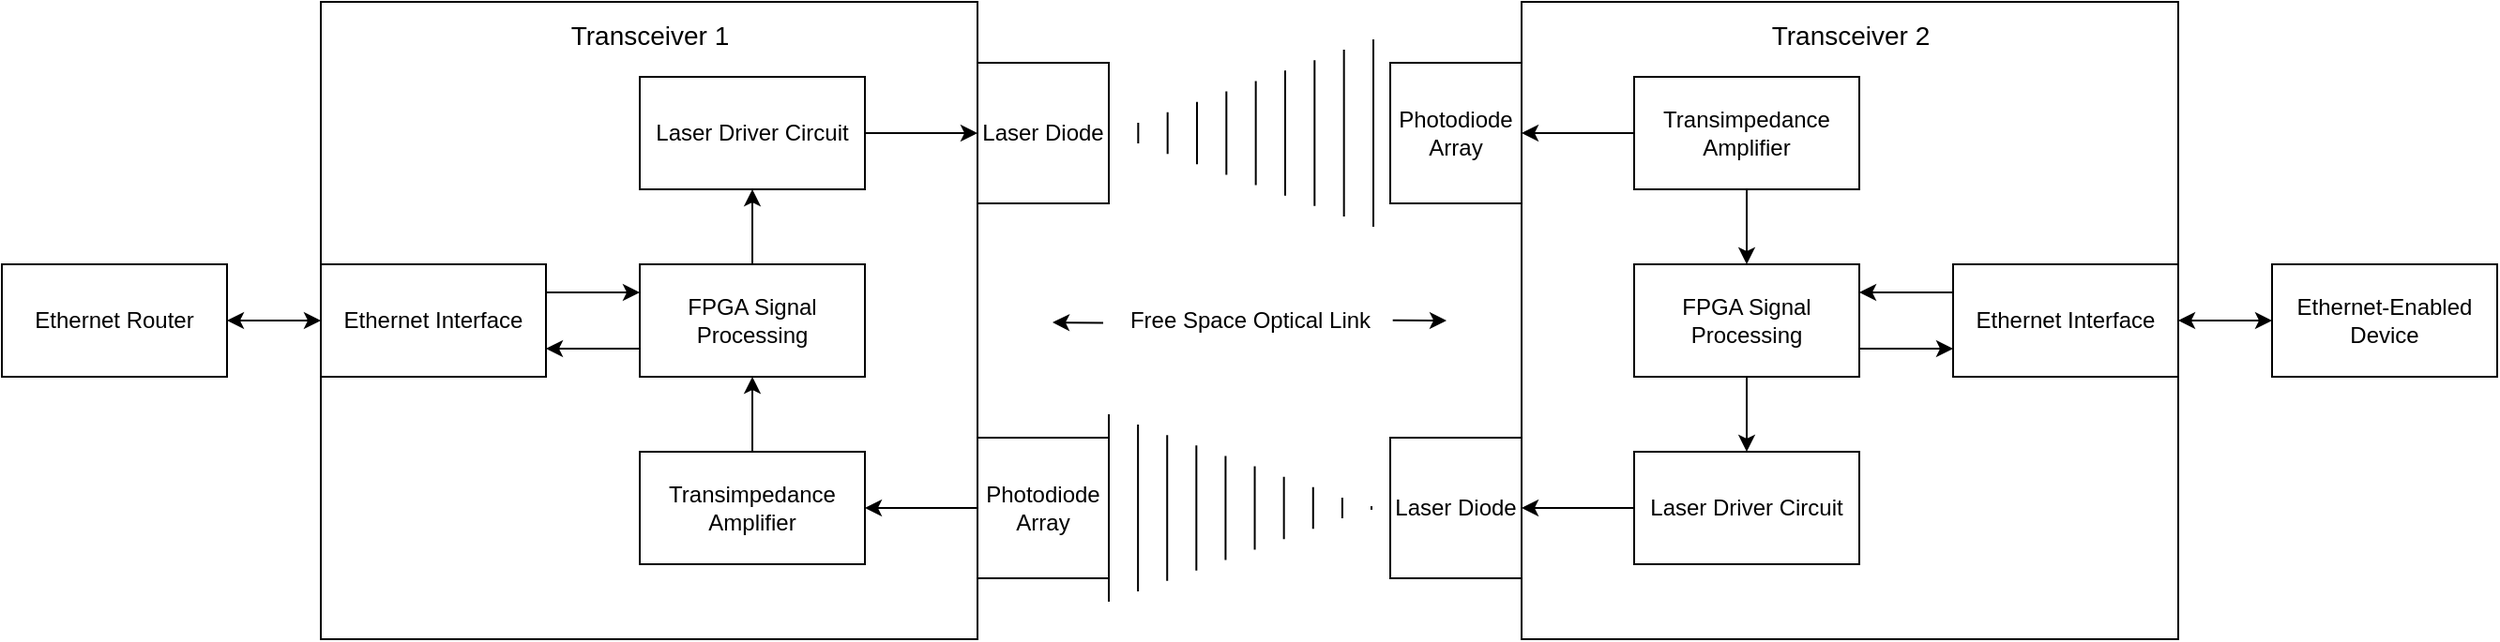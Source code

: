 <mxfile version="28.0.4">
  <diagram name="Page-1" id="-CI-L2eXxgEZeoqaboXp">
    <mxGraphModel dx="1123" dy="673" grid="1" gridSize="10" guides="1" tooltips="1" connect="1" arrows="1" fold="1" page="1" pageScale="1" pageWidth="850" pageHeight="1100" math="0" shadow="0">
      <root>
        <mxCell id="0" />
        <mxCell id="1" parent="0" />
        <mxCell id="Y1G2BeYtlVUQn7QtaV9z-8" value="" style="group" vertex="1" connectable="0" parent="1">
          <mxGeometry x="170" y="60" width="560" height="340" as="geometry" />
        </mxCell>
        <mxCell id="Y1G2BeYtlVUQn7QtaV9z-7" value="" style="rounded=0;whiteSpace=wrap;html=1;" vertex="1" parent="Y1G2BeYtlVUQn7QtaV9z-8">
          <mxGeometry width="350" height="340" as="geometry" />
        </mxCell>
        <mxCell id="Y1G2BeYtlVUQn7QtaV9z-11" style="edgeStyle=orthogonalEdgeStyle;rounded=0;orthogonalLoop=1;jettySize=auto;html=1;exitX=1;exitY=0.25;exitDx=0;exitDy=0;entryX=0;entryY=0.25;entryDx=0;entryDy=0;" edge="1" parent="Y1G2BeYtlVUQn7QtaV9z-8" source="Y1G2BeYtlVUQn7QtaV9z-1" target="Y1G2BeYtlVUQn7QtaV9z-2">
          <mxGeometry relative="1" as="geometry" />
        </mxCell>
        <mxCell id="Y1G2BeYtlVUQn7QtaV9z-1" value="Ethernet Interface" style="rounded=0;whiteSpace=wrap;html=1;" vertex="1" parent="Y1G2BeYtlVUQn7QtaV9z-8">
          <mxGeometry y="140" width="120" height="60" as="geometry" />
        </mxCell>
        <mxCell id="Y1G2BeYtlVUQn7QtaV9z-12" style="edgeStyle=orthogonalEdgeStyle;rounded=0;orthogonalLoop=1;jettySize=auto;html=1;exitX=0;exitY=0.75;exitDx=0;exitDy=0;entryX=1;entryY=0.75;entryDx=0;entryDy=0;" edge="1" parent="Y1G2BeYtlVUQn7QtaV9z-8" source="Y1G2BeYtlVUQn7QtaV9z-2" target="Y1G2BeYtlVUQn7QtaV9z-1">
          <mxGeometry relative="1" as="geometry" />
        </mxCell>
        <mxCell id="Y1G2BeYtlVUQn7QtaV9z-13" style="edgeStyle=orthogonalEdgeStyle;rounded=0;orthogonalLoop=1;jettySize=auto;html=1;exitX=0.5;exitY=0;exitDx=0;exitDy=0;entryX=0.5;entryY=1;entryDx=0;entryDy=0;" edge="1" parent="Y1G2BeYtlVUQn7QtaV9z-8" source="Y1G2BeYtlVUQn7QtaV9z-2" target="Y1G2BeYtlVUQn7QtaV9z-3">
          <mxGeometry relative="1" as="geometry" />
        </mxCell>
        <mxCell id="Y1G2BeYtlVUQn7QtaV9z-2" value="FPGA Signal Processing" style="rounded=0;whiteSpace=wrap;html=1;" vertex="1" parent="Y1G2BeYtlVUQn7QtaV9z-8">
          <mxGeometry x="170" y="140" width="120" height="60" as="geometry" />
        </mxCell>
        <mxCell id="Y1G2BeYtlVUQn7QtaV9z-15" style="edgeStyle=orthogonalEdgeStyle;rounded=0;orthogonalLoop=1;jettySize=auto;html=1;exitX=1;exitY=0.5;exitDx=0;exitDy=0;" edge="1" parent="Y1G2BeYtlVUQn7QtaV9z-8" source="Y1G2BeYtlVUQn7QtaV9z-3" target="Y1G2BeYtlVUQn7QtaV9z-5">
          <mxGeometry relative="1" as="geometry" />
        </mxCell>
        <mxCell id="Y1G2BeYtlVUQn7QtaV9z-3" value="Laser Driver Circuit" style="rounded=0;whiteSpace=wrap;html=1;" vertex="1" parent="Y1G2BeYtlVUQn7QtaV9z-8">
          <mxGeometry x="170" y="40" width="120" height="60" as="geometry" />
        </mxCell>
        <mxCell id="Y1G2BeYtlVUQn7QtaV9z-14" style="edgeStyle=orthogonalEdgeStyle;rounded=0;orthogonalLoop=1;jettySize=auto;html=1;exitX=0.5;exitY=0;exitDx=0;exitDy=0;entryX=0.5;entryY=1;entryDx=0;entryDy=0;" edge="1" parent="Y1G2BeYtlVUQn7QtaV9z-8" source="Y1G2BeYtlVUQn7QtaV9z-4" target="Y1G2BeYtlVUQn7QtaV9z-2">
          <mxGeometry relative="1" as="geometry" />
        </mxCell>
        <mxCell id="Y1G2BeYtlVUQn7QtaV9z-4" value="Transimpedance Amplifier" style="rounded=0;whiteSpace=wrap;html=1;" vertex="1" parent="Y1G2BeYtlVUQn7QtaV9z-8">
          <mxGeometry x="170" y="240" width="120" height="60" as="geometry" />
        </mxCell>
        <mxCell id="Y1G2BeYtlVUQn7QtaV9z-5" value="Laser Diode" style="rounded=0;whiteSpace=wrap;html=1;" vertex="1" parent="Y1G2BeYtlVUQn7QtaV9z-8">
          <mxGeometry x="350" y="32.5" width="70" height="75" as="geometry" />
        </mxCell>
        <mxCell id="Y1G2BeYtlVUQn7QtaV9z-16" style="edgeStyle=orthogonalEdgeStyle;rounded=0;orthogonalLoop=1;jettySize=auto;html=1;exitX=0;exitY=0.5;exitDx=0;exitDy=0;" edge="1" parent="Y1G2BeYtlVUQn7QtaV9z-8" source="Y1G2BeYtlVUQn7QtaV9z-6" target="Y1G2BeYtlVUQn7QtaV9z-4">
          <mxGeometry relative="1" as="geometry" />
        </mxCell>
        <mxCell id="Y1G2BeYtlVUQn7QtaV9z-6" value="Photodiode Array" style="rounded=0;whiteSpace=wrap;html=1;" vertex="1" parent="Y1G2BeYtlVUQn7QtaV9z-8">
          <mxGeometry x="350" y="232.5" width="70" height="75" as="geometry" />
        </mxCell>
        <mxCell id="Y1G2BeYtlVUQn7QtaV9z-44" value="&lt;font style=&quot;font-size: 14px;&quot;&gt;Transceiver 1&lt;/font&gt;" style="text;html=1;align=center;verticalAlign=middle;resizable=0;points=[];autosize=1;strokeColor=none;fillColor=none;" vertex="1" parent="Y1G2BeYtlVUQn7QtaV9z-8">
          <mxGeometry x="120" y="2.5" width="110" height="30" as="geometry" />
        </mxCell>
        <mxCell id="Y1G2BeYtlVUQn7QtaV9z-17" value="" style="shape=mxgraph.arrows2.wedgeArrowDashed2;html=1;bendable=0;startWidth=50;stepSize=15;rounded=0;entryX=1;entryY=0.5;entryDx=0;entryDy=0;" edge="1" parent="1" target="Y1G2BeYtlVUQn7QtaV9z-5">
          <mxGeometry width="100" height="100" relative="1" as="geometry">
            <mxPoint x="731" y="130" as="sourcePoint" />
            <mxPoint x="470" y="200" as="targetPoint" />
          </mxGeometry>
        </mxCell>
        <mxCell id="Y1G2BeYtlVUQn7QtaV9z-18" value="" style="shape=mxgraph.arrows2.wedgeArrowDashed2;html=1;bendable=0;startWidth=50;stepSize=15;rounded=0;exitX=1;exitY=0.5;exitDx=0;exitDy=0;" edge="1" parent="1" source="Y1G2BeYtlVUQn7QtaV9z-6">
          <mxGeometry width="100" height="100" relative="1" as="geometry">
            <mxPoint x="370" y="300" as="sourcePoint" />
            <mxPoint x="730" y="330" as="targetPoint" />
          </mxGeometry>
        </mxCell>
        <mxCell id="Y1G2BeYtlVUQn7QtaV9z-20" value="" style="group;flipV=0;flipH=1;" vertex="1" connectable="0" parent="1">
          <mxGeometry x="600" y="60" width="560" height="340" as="geometry" />
        </mxCell>
        <mxCell id="Y1G2BeYtlVUQn7QtaV9z-21" value="" style="rounded=0;whiteSpace=wrap;html=1;flipV=0;flipH=1;" vertex="1" parent="Y1G2BeYtlVUQn7QtaV9z-20">
          <mxGeometry x="210" width="350" height="340" as="geometry" />
        </mxCell>
        <mxCell id="Y1G2BeYtlVUQn7QtaV9z-38" style="edgeStyle=orthogonalEdgeStyle;rounded=0;orthogonalLoop=1;jettySize=auto;html=1;exitX=0;exitY=0.25;exitDx=0;exitDy=0;entryX=1;entryY=0.25;entryDx=0;entryDy=0;" edge="1" parent="Y1G2BeYtlVUQn7QtaV9z-20" source="Y1G2BeYtlVUQn7QtaV9z-23" target="Y1G2BeYtlVUQn7QtaV9z-26">
          <mxGeometry relative="1" as="geometry" />
        </mxCell>
        <mxCell id="Y1G2BeYtlVUQn7QtaV9z-23" value="Ethernet Interface" style="rounded=0;whiteSpace=wrap;html=1;flipH=1;" vertex="1" parent="Y1G2BeYtlVUQn7QtaV9z-20">
          <mxGeometry x="440" y="140" width="120" height="60" as="geometry" />
        </mxCell>
        <mxCell id="Y1G2BeYtlVUQn7QtaV9z-34" style="edgeStyle=orthogonalEdgeStyle;rounded=0;orthogonalLoop=1;jettySize=auto;html=1;exitX=0.5;exitY=1;exitDx=0;exitDy=0;entryX=0.5;entryY=0;entryDx=0;entryDy=0;" edge="1" parent="Y1G2BeYtlVUQn7QtaV9z-20" source="Y1G2BeYtlVUQn7QtaV9z-26" target="Y1G2BeYtlVUQn7QtaV9z-30">
          <mxGeometry relative="1" as="geometry" />
        </mxCell>
        <mxCell id="Y1G2BeYtlVUQn7QtaV9z-39" style="edgeStyle=orthogonalEdgeStyle;rounded=0;orthogonalLoop=1;jettySize=auto;html=1;exitX=1;exitY=0.75;exitDx=0;exitDy=0;entryX=0;entryY=0.75;entryDx=0;entryDy=0;" edge="1" parent="Y1G2BeYtlVUQn7QtaV9z-20" source="Y1G2BeYtlVUQn7QtaV9z-26" target="Y1G2BeYtlVUQn7QtaV9z-23">
          <mxGeometry relative="1" as="geometry" />
        </mxCell>
        <mxCell id="Y1G2BeYtlVUQn7QtaV9z-26" value="FPGA Signal Processing" style="rounded=0;whiteSpace=wrap;html=1;flipV=0;flipH=1;" vertex="1" parent="Y1G2BeYtlVUQn7QtaV9z-20">
          <mxGeometry x="270" y="140" width="120" height="60" as="geometry" />
        </mxCell>
        <mxCell id="Y1G2BeYtlVUQn7QtaV9z-35" style="edgeStyle=orthogonalEdgeStyle;rounded=0;orthogonalLoop=1;jettySize=auto;html=1;exitX=0.5;exitY=1;exitDx=0;exitDy=0;entryX=0.5;entryY=0;entryDx=0;entryDy=0;" edge="1" parent="Y1G2BeYtlVUQn7QtaV9z-20" source="Y1G2BeYtlVUQn7QtaV9z-28" target="Y1G2BeYtlVUQn7QtaV9z-26">
          <mxGeometry relative="1" as="geometry" />
        </mxCell>
        <mxCell id="Y1G2BeYtlVUQn7QtaV9z-37" style="edgeStyle=orthogonalEdgeStyle;rounded=0;orthogonalLoop=1;jettySize=auto;html=1;exitX=0;exitY=0.5;exitDx=0;exitDy=0;" edge="1" parent="Y1G2BeYtlVUQn7QtaV9z-20" source="Y1G2BeYtlVUQn7QtaV9z-28" target="Y1G2BeYtlVUQn7QtaV9z-31">
          <mxGeometry relative="1" as="geometry" />
        </mxCell>
        <mxCell id="Y1G2BeYtlVUQn7QtaV9z-28" value="Transimpedance Amplifier" style="rounded=0;whiteSpace=wrap;html=1;flipV=0;flipH=1;" vertex="1" parent="Y1G2BeYtlVUQn7QtaV9z-20">
          <mxGeometry x="270" y="40" width="120" height="60" as="geometry" />
        </mxCell>
        <mxCell id="Y1G2BeYtlVUQn7QtaV9z-36" style="edgeStyle=orthogonalEdgeStyle;rounded=0;orthogonalLoop=1;jettySize=auto;html=1;exitX=0;exitY=0.5;exitDx=0;exitDy=0;" edge="1" parent="Y1G2BeYtlVUQn7QtaV9z-20" source="Y1G2BeYtlVUQn7QtaV9z-30" target="Y1G2BeYtlVUQn7QtaV9z-33">
          <mxGeometry relative="1" as="geometry" />
        </mxCell>
        <mxCell id="Y1G2BeYtlVUQn7QtaV9z-30" value="Laser Driver Circuit" style="rounded=0;whiteSpace=wrap;html=1;flipV=0;flipH=1;" vertex="1" parent="Y1G2BeYtlVUQn7QtaV9z-20">
          <mxGeometry x="270" y="240" width="120" height="60" as="geometry" />
        </mxCell>
        <mxCell id="Y1G2BeYtlVUQn7QtaV9z-31" value="Photodiode Array" style="rounded=0;whiteSpace=wrap;html=1;flipV=0;flipH=1;" vertex="1" parent="Y1G2BeYtlVUQn7QtaV9z-20">
          <mxGeometry x="140" y="32.5" width="70" height="75" as="geometry" />
        </mxCell>
        <mxCell id="Y1G2BeYtlVUQn7QtaV9z-33" value="Laser Diode" style="rounded=0;whiteSpace=wrap;html=1;flipV=0;flipH=1;" vertex="1" parent="Y1G2BeYtlVUQn7QtaV9z-20">
          <mxGeometry x="140" y="232.5" width="70" height="75" as="geometry" />
        </mxCell>
        <mxCell id="Y1G2BeYtlVUQn7QtaV9z-45" value="&lt;font style=&quot;font-size: 14px;&quot;&gt;Transceiver 2&lt;/font&gt;" style="text;html=1;align=center;verticalAlign=middle;resizable=0;points=[];autosize=1;strokeColor=none;fillColor=none;" vertex="1" parent="Y1G2BeYtlVUQn7QtaV9z-20">
          <mxGeometry x="330" y="2.5" width="110" height="30" as="geometry" />
        </mxCell>
        <mxCell id="Y1G2BeYtlVUQn7QtaV9z-46" value="Free Space Optical Link" style="text;html=1;align=center;verticalAlign=middle;resizable=0;points=[];autosize=1;strokeColor=none;fillColor=none;" vertex="1" parent="Y1G2BeYtlVUQn7QtaV9z-20">
          <mxGeometry x="-10" y="155" width="150" height="30" as="geometry" />
        </mxCell>
        <mxCell id="Y1G2BeYtlVUQn7QtaV9z-40" value="Ethernet Router" style="rounded=0;whiteSpace=wrap;html=1;" vertex="1" parent="1">
          <mxGeometry y="200" width="120" height="60" as="geometry" />
        </mxCell>
        <mxCell id="Y1G2BeYtlVUQn7QtaV9z-41" value="Ethernet-Enabled Device" style="rounded=0;whiteSpace=wrap;html=1;" vertex="1" parent="1">
          <mxGeometry x="1210" y="200" width="120" height="60" as="geometry" />
        </mxCell>
        <mxCell id="Y1G2BeYtlVUQn7QtaV9z-42" value="" style="endArrow=classic;startArrow=classic;html=1;rounded=0;entryX=0;entryY=0.5;entryDx=0;entryDy=0;exitX=1;exitY=0.5;exitDx=0;exitDy=0;" edge="1" parent="1" source="Y1G2BeYtlVUQn7QtaV9z-23" target="Y1G2BeYtlVUQn7QtaV9z-41">
          <mxGeometry width="50" height="50" relative="1" as="geometry">
            <mxPoint x="1100" y="340" as="sourcePoint" />
            <mxPoint x="1150" y="290" as="targetPoint" />
          </mxGeometry>
        </mxCell>
        <mxCell id="Y1G2BeYtlVUQn7QtaV9z-43" value="" style="endArrow=classic;startArrow=classic;html=1;rounded=0;entryX=0;entryY=0.5;entryDx=0;entryDy=0;exitX=1;exitY=0.5;exitDx=0;exitDy=0;" edge="1" parent="1" source="Y1G2BeYtlVUQn7QtaV9z-40" target="Y1G2BeYtlVUQn7QtaV9z-1">
          <mxGeometry width="50" height="50" relative="1" as="geometry">
            <mxPoint x="180" y="340" as="sourcePoint" />
            <mxPoint x="230" y="290" as="targetPoint" />
          </mxGeometry>
        </mxCell>
        <mxCell id="Y1G2BeYtlVUQn7QtaV9z-47" value="" style="endArrow=classic;html=1;rounded=0;exitX=1.009;exitY=0.495;exitDx=0;exitDy=0;exitPerimeter=0;" edge="1" parent="1" source="Y1G2BeYtlVUQn7QtaV9z-46">
          <mxGeometry width="50" height="50" relative="1" as="geometry">
            <mxPoint x="670" y="300" as="sourcePoint" />
            <mxPoint x="770" y="230" as="targetPoint" />
          </mxGeometry>
        </mxCell>
        <mxCell id="Y1G2BeYtlVUQn7QtaV9z-48" value="" style="endArrow=classic;html=1;rounded=0;exitX=-0.02;exitY=0.543;exitDx=0;exitDy=0;exitPerimeter=0;" edge="1" parent="1" source="Y1G2BeYtlVUQn7QtaV9z-46">
          <mxGeometry width="50" height="50" relative="1" as="geometry">
            <mxPoint x="710" y="270" as="sourcePoint" />
            <mxPoint x="560" y="231" as="targetPoint" />
          </mxGeometry>
        </mxCell>
      </root>
    </mxGraphModel>
  </diagram>
</mxfile>
